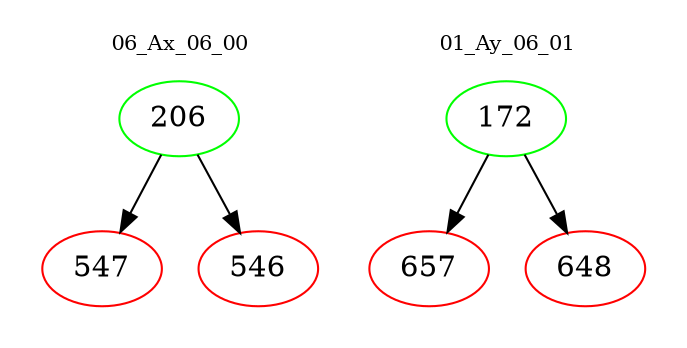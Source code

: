 digraph{
subgraph cluster_0 {
color = white
label = "06_Ax_06_00";
fontsize=10;
T0_206 [label="206", color="green"]
T0_206 -> T0_547 [color="black"]
T0_547 [label="547", color="red"]
T0_206 -> T0_546 [color="black"]
T0_546 [label="546", color="red"]
}
subgraph cluster_1 {
color = white
label = "01_Ay_06_01";
fontsize=10;
T1_172 [label="172", color="green"]
T1_172 -> T1_657 [color="black"]
T1_657 [label="657", color="red"]
T1_172 -> T1_648 [color="black"]
T1_648 [label="648", color="red"]
}
}
